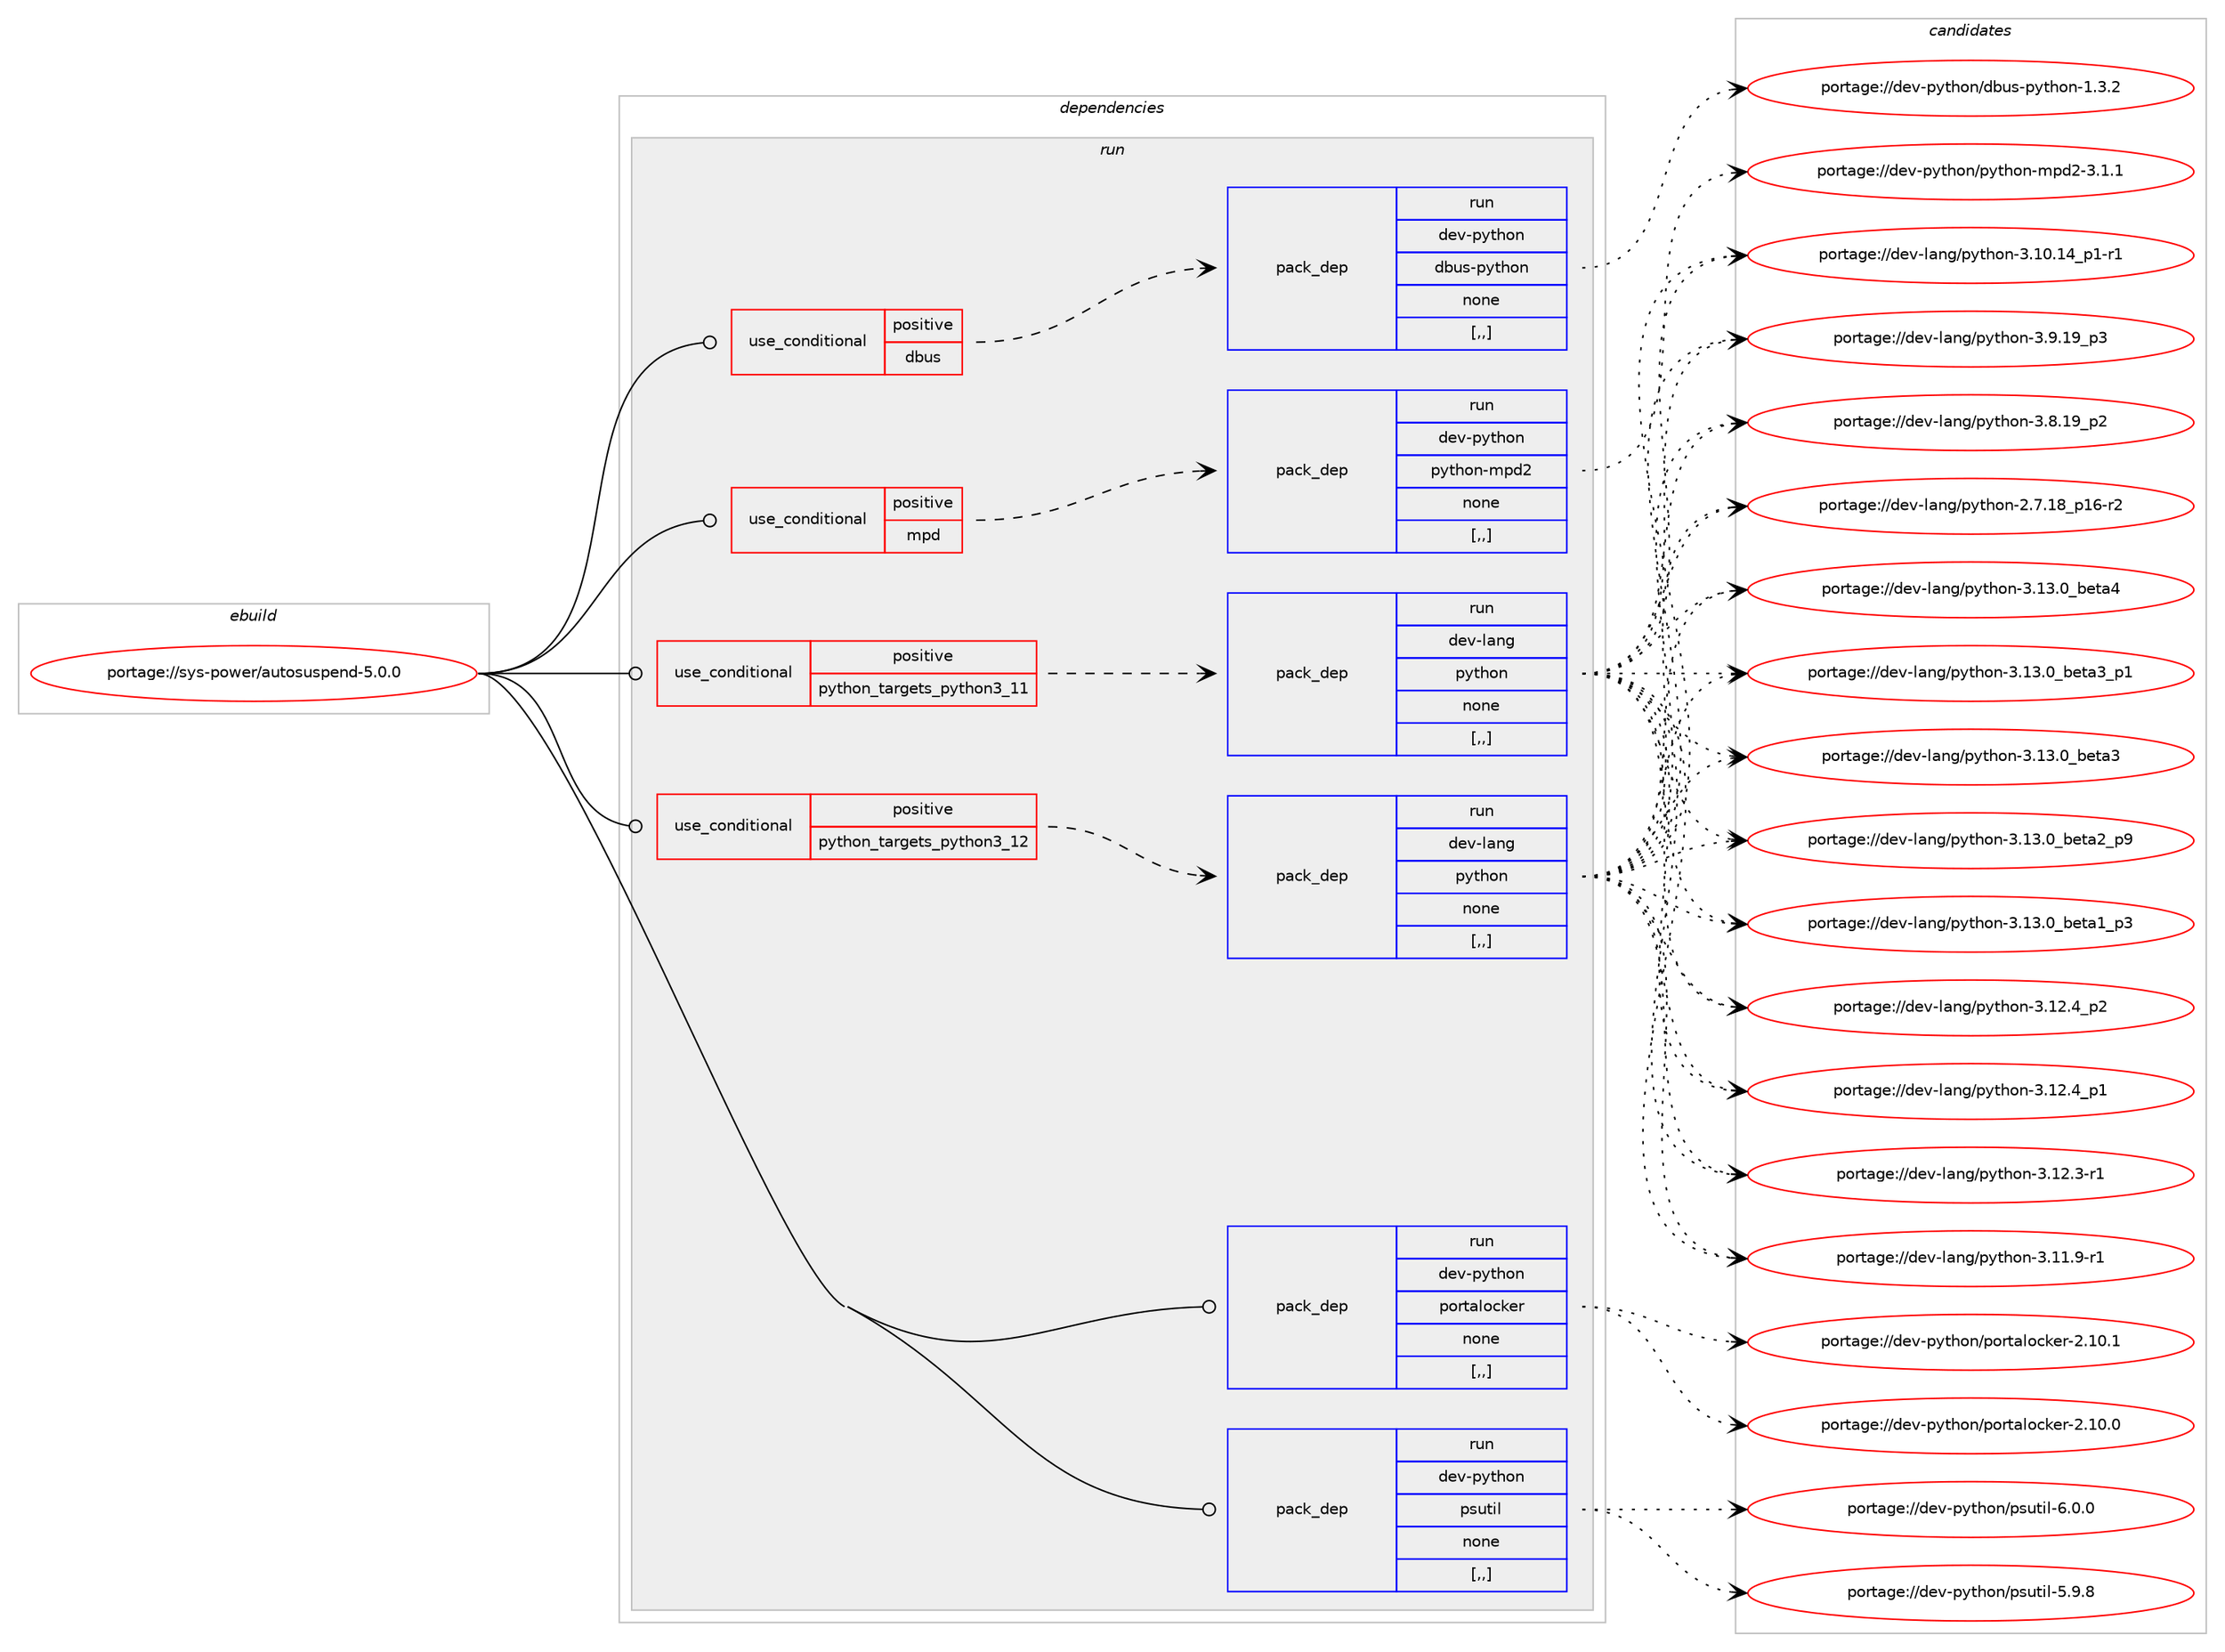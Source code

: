 digraph prolog {

# *************
# Graph options
# *************

newrank=true;
concentrate=true;
compound=true;
graph [rankdir=LR,fontname=Helvetica,fontsize=10,ranksep=1.5];#, ranksep=2.5, nodesep=0.2];
edge  [arrowhead=vee];
node  [fontname=Helvetica,fontsize=10];

# **********
# The ebuild
# **********

subgraph cluster_leftcol {
color=gray;
label=<<i>ebuild</i>>;
id [label="portage://sys-power/autosuspend-5.0.0", color=red, width=4, href="../sys-power/autosuspend-5.0.0.svg"];
}

# ****************
# The dependencies
# ****************

subgraph cluster_midcol {
color=gray;
label=<<i>dependencies</i>>;
subgraph cluster_compile {
fillcolor="#eeeeee";
style=filled;
label=<<i>compile</i>>;
}
subgraph cluster_compileandrun {
fillcolor="#eeeeee";
style=filled;
label=<<i>compile and run</i>>;
}
subgraph cluster_run {
fillcolor="#eeeeee";
style=filled;
label=<<i>run</i>>;
subgraph cond118125 {
dependency442493 [label=<<TABLE BORDER="0" CELLBORDER="1" CELLSPACING="0" CELLPADDING="4"><TR><TD ROWSPAN="3" CELLPADDING="10">use_conditional</TD></TR><TR><TD>positive</TD></TR><TR><TD>dbus</TD></TR></TABLE>>, shape=none, color=red];
subgraph pack321364 {
dependency442494 [label=<<TABLE BORDER="0" CELLBORDER="1" CELLSPACING="0" CELLPADDING="4" WIDTH="220"><TR><TD ROWSPAN="6" CELLPADDING="30">pack_dep</TD></TR><TR><TD WIDTH="110">run</TD></TR><TR><TD>dev-python</TD></TR><TR><TD>dbus-python</TD></TR><TR><TD>none</TD></TR><TR><TD>[,,]</TD></TR></TABLE>>, shape=none, color=blue];
}
dependency442493:e -> dependency442494:w [weight=20,style="dashed",arrowhead="vee"];
}
id:e -> dependency442493:w [weight=20,style="solid",arrowhead="odot"];
subgraph cond118126 {
dependency442495 [label=<<TABLE BORDER="0" CELLBORDER="1" CELLSPACING="0" CELLPADDING="4"><TR><TD ROWSPAN="3" CELLPADDING="10">use_conditional</TD></TR><TR><TD>positive</TD></TR><TR><TD>mpd</TD></TR></TABLE>>, shape=none, color=red];
subgraph pack321365 {
dependency442496 [label=<<TABLE BORDER="0" CELLBORDER="1" CELLSPACING="0" CELLPADDING="4" WIDTH="220"><TR><TD ROWSPAN="6" CELLPADDING="30">pack_dep</TD></TR><TR><TD WIDTH="110">run</TD></TR><TR><TD>dev-python</TD></TR><TR><TD>python-mpd2</TD></TR><TR><TD>none</TD></TR><TR><TD>[,,]</TD></TR></TABLE>>, shape=none, color=blue];
}
dependency442495:e -> dependency442496:w [weight=20,style="dashed",arrowhead="vee"];
}
id:e -> dependency442495:w [weight=20,style="solid",arrowhead="odot"];
subgraph cond118127 {
dependency442497 [label=<<TABLE BORDER="0" CELLBORDER="1" CELLSPACING="0" CELLPADDING="4"><TR><TD ROWSPAN="3" CELLPADDING="10">use_conditional</TD></TR><TR><TD>positive</TD></TR><TR><TD>python_targets_python3_11</TD></TR></TABLE>>, shape=none, color=red];
subgraph pack321366 {
dependency442498 [label=<<TABLE BORDER="0" CELLBORDER="1" CELLSPACING="0" CELLPADDING="4" WIDTH="220"><TR><TD ROWSPAN="6" CELLPADDING="30">pack_dep</TD></TR><TR><TD WIDTH="110">run</TD></TR><TR><TD>dev-lang</TD></TR><TR><TD>python</TD></TR><TR><TD>none</TD></TR><TR><TD>[,,]</TD></TR></TABLE>>, shape=none, color=blue];
}
dependency442497:e -> dependency442498:w [weight=20,style="dashed",arrowhead="vee"];
}
id:e -> dependency442497:w [weight=20,style="solid",arrowhead="odot"];
subgraph cond118128 {
dependency442499 [label=<<TABLE BORDER="0" CELLBORDER="1" CELLSPACING="0" CELLPADDING="4"><TR><TD ROWSPAN="3" CELLPADDING="10">use_conditional</TD></TR><TR><TD>positive</TD></TR><TR><TD>python_targets_python3_12</TD></TR></TABLE>>, shape=none, color=red];
subgraph pack321367 {
dependency442500 [label=<<TABLE BORDER="0" CELLBORDER="1" CELLSPACING="0" CELLPADDING="4" WIDTH="220"><TR><TD ROWSPAN="6" CELLPADDING="30">pack_dep</TD></TR><TR><TD WIDTH="110">run</TD></TR><TR><TD>dev-lang</TD></TR><TR><TD>python</TD></TR><TR><TD>none</TD></TR><TR><TD>[,,]</TD></TR></TABLE>>, shape=none, color=blue];
}
dependency442499:e -> dependency442500:w [weight=20,style="dashed",arrowhead="vee"];
}
id:e -> dependency442499:w [weight=20,style="solid",arrowhead="odot"];
subgraph pack321368 {
dependency442501 [label=<<TABLE BORDER="0" CELLBORDER="1" CELLSPACING="0" CELLPADDING="4" WIDTH="220"><TR><TD ROWSPAN="6" CELLPADDING="30">pack_dep</TD></TR><TR><TD WIDTH="110">run</TD></TR><TR><TD>dev-python</TD></TR><TR><TD>portalocker</TD></TR><TR><TD>none</TD></TR><TR><TD>[,,]</TD></TR></TABLE>>, shape=none, color=blue];
}
id:e -> dependency442501:w [weight=20,style="solid",arrowhead="odot"];
subgraph pack321369 {
dependency442502 [label=<<TABLE BORDER="0" CELLBORDER="1" CELLSPACING="0" CELLPADDING="4" WIDTH="220"><TR><TD ROWSPAN="6" CELLPADDING="30">pack_dep</TD></TR><TR><TD WIDTH="110">run</TD></TR><TR><TD>dev-python</TD></TR><TR><TD>psutil</TD></TR><TR><TD>none</TD></TR><TR><TD>[,,]</TD></TR></TABLE>>, shape=none, color=blue];
}
id:e -> dependency442502:w [weight=20,style="solid",arrowhead="odot"];
}
}

# **************
# The candidates
# **************

subgraph cluster_choices {
rank=same;
color=gray;
label=<<i>candidates</i>>;

subgraph choice321364 {
color=black;
nodesep=1;
choice10010111845112121116104111110471009811711545112121116104111110454946514650 [label="portage://dev-python/dbus-python-1.3.2", color=red, width=4,href="../dev-python/dbus-python-1.3.2.svg"];
dependency442494:e -> choice10010111845112121116104111110471009811711545112121116104111110454946514650:w [style=dotted,weight="100"];
}
subgraph choice321365 {
color=black;
nodesep=1;
choice10010111845112121116104111110471121211161041111104510911210050455146494649 [label="portage://dev-python/python-mpd2-3.1.1", color=red, width=4,href="../dev-python/python-mpd2-3.1.1.svg"];
dependency442496:e -> choice10010111845112121116104111110471121211161041111104510911210050455146494649:w [style=dotted,weight="100"];
}
subgraph choice321366 {
color=black;
nodesep=1;
choice1001011184510897110103471121211161041111104551464951464895981011169752 [label="portage://dev-lang/python-3.13.0_beta4", color=red, width=4,href="../dev-lang/python-3.13.0_beta4.svg"];
choice10010111845108971101034711212111610411111045514649514648959810111697519511249 [label="portage://dev-lang/python-3.13.0_beta3_p1", color=red, width=4,href="../dev-lang/python-3.13.0_beta3_p1.svg"];
choice1001011184510897110103471121211161041111104551464951464895981011169751 [label="portage://dev-lang/python-3.13.0_beta3", color=red, width=4,href="../dev-lang/python-3.13.0_beta3.svg"];
choice10010111845108971101034711212111610411111045514649514648959810111697509511257 [label="portage://dev-lang/python-3.13.0_beta2_p9", color=red, width=4,href="../dev-lang/python-3.13.0_beta2_p9.svg"];
choice10010111845108971101034711212111610411111045514649514648959810111697499511251 [label="portage://dev-lang/python-3.13.0_beta1_p3", color=red, width=4,href="../dev-lang/python-3.13.0_beta1_p3.svg"];
choice100101118451089711010347112121116104111110455146495046529511250 [label="portage://dev-lang/python-3.12.4_p2", color=red, width=4,href="../dev-lang/python-3.12.4_p2.svg"];
choice100101118451089711010347112121116104111110455146495046529511249 [label="portage://dev-lang/python-3.12.4_p1", color=red, width=4,href="../dev-lang/python-3.12.4_p1.svg"];
choice100101118451089711010347112121116104111110455146495046514511449 [label="portage://dev-lang/python-3.12.3-r1", color=red, width=4,href="../dev-lang/python-3.12.3-r1.svg"];
choice100101118451089711010347112121116104111110455146494946574511449 [label="portage://dev-lang/python-3.11.9-r1", color=red, width=4,href="../dev-lang/python-3.11.9-r1.svg"];
choice100101118451089711010347112121116104111110455146494846495295112494511449 [label="portage://dev-lang/python-3.10.14_p1-r1", color=red, width=4,href="../dev-lang/python-3.10.14_p1-r1.svg"];
choice100101118451089711010347112121116104111110455146574649579511251 [label="portage://dev-lang/python-3.9.19_p3", color=red, width=4,href="../dev-lang/python-3.9.19_p3.svg"];
choice100101118451089711010347112121116104111110455146564649579511250 [label="portage://dev-lang/python-3.8.19_p2", color=red, width=4,href="../dev-lang/python-3.8.19_p2.svg"];
choice100101118451089711010347112121116104111110455046554649569511249544511450 [label="portage://dev-lang/python-2.7.18_p16-r2", color=red, width=4,href="../dev-lang/python-2.7.18_p16-r2.svg"];
dependency442498:e -> choice1001011184510897110103471121211161041111104551464951464895981011169752:w [style=dotted,weight="100"];
dependency442498:e -> choice10010111845108971101034711212111610411111045514649514648959810111697519511249:w [style=dotted,weight="100"];
dependency442498:e -> choice1001011184510897110103471121211161041111104551464951464895981011169751:w [style=dotted,weight="100"];
dependency442498:e -> choice10010111845108971101034711212111610411111045514649514648959810111697509511257:w [style=dotted,weight="100"];
dependency442498:e -> choice10010111845108971101034711212111610411111045514649514648959810111697499511251:w [style=dotted,weight="100"];
dependency442498:e -> choice100101118451089711010347112121116104111110455146495046529511250:w [style=dotted,weight="100"];
dependency442498:e -> choice100101118451089711010347112121116104111110455146495046529511249:w [style=dotted,weight="100"];
dependency442498:e -> choice100101118451089711010347112121116104111110455146495046514511449:w [style=dotted,weight="100"];
dependency442498:e -> choice100101118451089711010347112121116104111110455146494946574511449:w [style=dotted,weight="100"];
dependency442498:e -> choice100101118451089711010347112121116104111110455146494846495295112494511449:w [style=dotted,weight="100"];
dependency442498:e -> choice100101118451089711010347112121116104111110455146574649579511251:w [style=dotted,weight="100"];
dependency442498:e -> choice100101118451089711010347112121116104111110455146564649579511250:w [style=dotted,weight="100"];
dependency442498:e -> choice100101118451089711010347112121116104111110455046554649569511249544511450:w [style=dotted,weight="100"];
}
subgraph choice321367 {
color=black;
nodesep=1;
choice1001011184510897110103471121211161041111104551464951464895981011169752 [label="portage://dev-lang/python-3.13.0_beta4", color=red, width=4,href="../dev-lang/python-3.13.0_beta4.svg"];
choice10010111845108971101034711212111610411111045514649514648959810111697519511249 [label="portage://dev-lang/python-3.13.0_beta3_p1", color=red, width=4,href="../dev-lang/python-3.13.0_beta3_p1.svg"];
choice1001011184510897110103471121211161041111104551464951464895981011169751 [label="portage://dev-lang/python-3.13.0_beta3", color=red, width=4,href="../dev-lang/python-3.13.0_beta3.svg"];
choice10010111845108971101034711212111610411111045514649514648959810111697509511257 [label="portage://dev-lang/python-3.13.0_beta2_p9", color=red, width=4,href="../dev-lang/python-3.13.0_beta2_p9.svg"];
choice10010111845108971101034711212111610411111045514649514648959810111697499511251 [label="portage://dev-lang/python-3.13.0_beta1_p3", color=red, width=4,href="../dev-lang/python-3.13.0_beta1_p3.svg"];
choice100101118451089711010347112121116104111110455146495046529511250 [label="portage://dev-lang/python-3.12.4_p2", color=red, width=4,href="../dev-lang/python-3.12.4_p2.svg"];
choice100101118451089711010347112121116104111110455146495046529511249 [label="portage://dev-lang/python-3.12.4_p1", color=red, width=4,href="../dev-lang/python-3.12.4_p1.svg"];
choice100101118451089711010347112121116104111110455146495046514511449 [label="portage://dev-lang/python-3.12.3-r1", color=red, width=4,href="../dev-lang/python-3.12.3-r1.svg"];
choice100101118451089711010347112121116104111110455146494946574511449 [label="portage://dev-lang/python-3.11.9-r1", color=red, width=4,href="../dev-lang/python-3.11.9-r1.svg"];
choice100101118451089711010347112121116104111110455146494846495295112494511449 [label="portage://dev-lang/python-3.10.14_p1-r1", color=red, width=4,href="../dev-lang/python-3.10.14_p1-r1.svg"];
choice100101118451089711010347112121116104111110455146574649579511251 [label="portage://dev-lang/python-3.9.19_p3", color=red, width=4,href="../dev-lang/python-3.9.19_p3.svg"];
choice100101118451089711010347112121116104111110455146564649579511250 [label="portage://dev-lang/python-3.8.19_p2", color=red, width=4,href="../dev-lang/python-3.8.19_p2.svg"];
choice100101118451089711010347112121116104111110455046554649569511249544511450 [label="portage://dev-lang/python-2.7.18_p16-r2", color=red, width=4,href="../dev-lang/python-2.7.18_p16-r2.svg"];
dependency442500:e -> choice1001011184510897110103471121211161041111104551464951464895981011169752:w [style=dotted,weight="100"];
dependency442500:e -> choice10010111845108971101034711212111610411111045514649514648959810111697519511249:w [style=dotted,weight="100"];
dependency442500:e -> choice1001011184510897110103471121211161041111104551464951464895981011169751:w [style=dotted,weight="100"];
dependency442500:e -> choice10010111845108971101034711212111610411111045514649514648959810111697509511257:w [style=dotted,weight="100"];
dependency442500:e -> choice10010111845108971101034711212111610411111045514649514648959810111697499511251:w [style=dotted,weight="100"];
dependency442500:e -> choice100101118451089711010347112121116104111110455146495046529511250:w [style=dotted,weight="100"];
dependency442500:e -> choice100101118451089711010347112121116104111110455146495046529511249:w [style=dotted,weight="100"];
dependency442500:e -> choice100101118451089711010347112121116104111110455146495046514511449:w [style=dotted,weight="100"];
dependency442500:e -> choice100101118451089711010347112121116104111110455146494946574511449:w [style=dotted,weight="100"];
dependency442500:e -> choice100101118451089711010347112121116104111110455146494846495295112494511449:w [style=dotted,weight="100"];
dependency442500:e -> choice100101118451089711010347112121116104111110455146574649579511251:w [style=dotted,weight="100"];
dependency442500:e -> choice100101118451089711010347112121116104111110455146564649579511250:w [style=dotted,weight="100"];
dependency442500:e -> choice100101118451089711010347112121116104111110455046554649569511249544511450:w [style=dotted,weight="100"];
}
subgraph choice321368 {
color=black;
nodesep=1;
choice1001011184511212111610411111047112111114116971081119910710111445504649484649 [label="portage://dev-python/portalocker-2.10.1", color=red, width=4,href="../dev-python/portalocker-2.10.1.svg"];
choice1001011184511212111610411111047112111114116971081119910710111445504649484648 [label="portage://dev-python/portalocker-2.10.0", color=red, width=4,href="../dev-python/portalocker-2.10.0.svg"];
dependency442501:e -> choice1001011184511212111610411111047112111114116971081119910710111445504649484649:w [style=dotted,weight="100"];
dependency442501:e -> choice1001011184511212111610411111047112111114116971081119910710111445504649484648:w [style=dotted,weight="100"];
}
subgraph choice321369 {
color=black;
nodesep=1;
choice1001011184511212111610411111047112115117116105108455446484648 [label="portage://dev-python/psutil-6.0.0", color=red, width=4,href="../dev-python/psutil-6.0.0.svg"];
choice1001011184511212111610411111047112115117116105108455346574656 [label="portage://dev-python/psutil-5.9.8", color=red, width=4,href="../dev-python/psutil-5.9.8.svg"];
dependency442502:e -> choice1001011184511212111610411111047112115117116105108455446484648:w [style=dotted,weight="100"];
dependency442502:e -> choice1001011184511212111610411111047112115117116105108455346574656:w [style=dotted,weight="100"];
}
}

}
